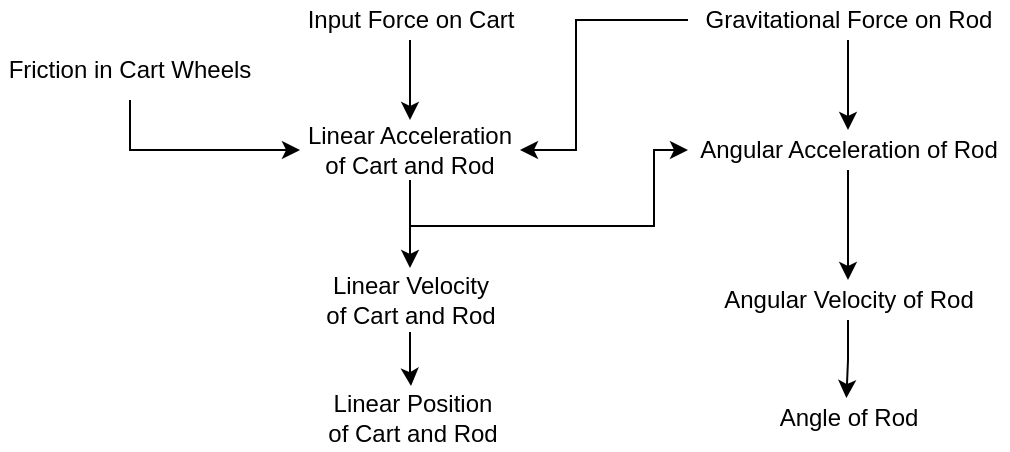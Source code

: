 <mxfile version="17.4.6" type="device"><diagram id="tli9X1TS4tqZUWIns4Qa" name="Page-1"><mxGraphModel dx="677" dy="420" grid="0" gridSize="10" guides="1" tooltips="1" connect="1" arrows="1" fold="1" page="1" pageScale="1" pageWidth="850" pageHeight="1100" math="0" shadow="0"><root><mxCell id="0"/><mxCell id="1" parent="0"/><mxCell id="yMcnDd2JhpTMPo0cB_Tt-17" style="edgeStyle=orthogonalEdgeStyle;rounded=0;orthogonalLoop=1;jettySize=auto;html=1;exitX=0.5;exitY=1;exitDx=0;exitDy=0;entryX=0;entryY=0.5;entryDx=0;entryDy=0;" edge="1" parent="1" source="yMcnDd2JhpTMPo0cB_Tt-1" target="yMcnDd2JhpTMPo0cB_Tt-2"><mxGeometry relative="1" as="geometry"/></mxCell><mxCell id="yMcnDd2JhpTMPo0cB_Tt-1" value="Friction in Cart Wheels" style="text;html=1;strokeColor=none;fillColor=none;align=center;verticalAlign=middle;whiteSpace=wrap;rounded=0;" vertex="1" parent="1"><mxGeometry x="50" y="405" width="130" height="30" as="geometry"/></mxCell><mxCell id="yMcnDd2JhpTMPo0cB_Tt-9" style="edgeStyle=orthogonalEdgeStyle;rounded=0;orthogonalLoop=1;jettySize=auto;html=1;" edge="1" parent="1" source="yMcnDd2JhpTMPo0cB_Tt-2" target="yMcnDd2JhpTMPo0cB_Tt-7"><mxGeometry relative="1" as="geometry"/></mxCell><mxCell id="yMcnDd2JhpTMPo0cB_Tt-22" style="edgeStyle=orthogonalEdgeStyle;rounded=0;orthogonalLoop=1;jettySize=auto;html=1;" edge="1" parent="1" source="yMcnDd2JhpTMPo0cB_Tt-2" target="yMcnDd2JhpTMPo0cB_Tt-4"><mxGeometry relative="1" as="geometry"><Array as="points"><mxPoint x="255" y="498"/><mxPoint x="377" y="498"/><mxPoint x="377" y="460"/></Array></mxGeometry></mxCell><mxCell id="yMcnDd2JhpTMPo0cB_Tt-2" value="Linear Acceleration of Cart and Rod" style="text;html=1;strokeColor=none;fillColor=none;align=center;verticalAlign=middle;whiteSpace=wrap;rounded=0;" vertex="1" parent="1"><mxGeometry x="200" y="445" width="110" height="30" as="geometry"/></mxCell><mxCell id="yMcnDd2JhpTMPo0cB_Tt-16" style="edgeStyle=orthogonalEdgeStyle;rounded=0;orthogonalLoop=1;jettySize=auto;html=1;" edge="1" parent="1" source="yMcnDd2JhpTMPo0cB_Tt-3" target="yMcnDd2JhpTMPo0cB_Tt-2"><mxGeometry relative="1" as="geometry"/></mxCell><mxCell id="yMcnDd2JhpTMPo0cB_Tt-3" value="Input Force on Cart" style="text;html=1;align=center;verticalAlign=middle;resizable=0;points=[];autosize=1;strokeColor=none;fillColor=none;" vertex="1" parent="1"><mxGeometry x="195" y="385" width="120" height="20" as="geometry"/></mxCell><mxCell id="yMcnDd2JhpTMPo0cB_Tt-18" style="edgeStyle=orthogonalEdgeStyle;rounded=0;orthogonalLoop=1;jettySize=auto;html=1;" edge="1" parent="1" source="yMcnDd2JhpTMPo0cB_Tt-4" target="yMcnDd2JhpTMPo0cB_Tt-5"><mxGeometry relative="1" as="geometry"/></mxCell><mxCell id="yMcnDd2JhpTMPo0cB_Tt-4" value="Angular Acceleration of Rod" style="text;html=1;align=center;verticalAlign=middle;resizable=0;points=[];autosize=1;strokeColor=none;fillColor=none;" vertex="1" parent="1"><mxGeometry x="394" y="450" width="160" height="20" as="geometry"/></mxCell><mxCell id="yMcnDd2JhpTMPo0cB_Tt-19" style="edgeStyle=orthogonalEdgeStyle;rounded=0;orthogonalLoop=1;jettySize=auto;html=1;entryX=0.49;entryY=0;entryDx=0;entryDy=0;entryPerimeter=0;" edge="1" parent="1" source="yMcnDd2JhpTMPo0cB_Tt-5" target="yMcnDd2JhpTMPo0cB_Tt-6"><mxGeometry relative="1" as="geometry"/></mxCell><mxCell id="yMcnDd2JhpTMPo0cB_Tt-5" value="Angular Velocity of Rod&lt;br&gt;" style="text;html=1;align=center;verticalAlign=middle;resizable=0;points=[];autosize=1;strokeColor=none;fillColor=none;" vertex="1" parent="1"><mxGeometry x="404" y="525" width="140" height="20" as="geometry"/></mxCell><mxCell id="yMcnDd2JhpTMPo0cB_Tt-6" value="Angle of Rod" style="text;html=1;align=center;verticalAlign=middle;resizable=0;points=[];autosize=1;strokeColor=none;fillColor=none;" vertex="1" parent="1"><mxGeometry x="434" y="584" width="80" height="20" as="geometry"/></mxCell><mxCell id="yMcnDd2JhpTMPo0cB_Tt-12" style="edgeStyle=orthogonalEdgeStyle;rounded=0;orthogonalLoop=1;jettySize=auto;html=1;" edge="1" parent="1" source="yMcnDd2JhpTMPo0cB_Tt-7" target="yMcnDd2JhpTMPo0cB_Tt-8"><mxGeometry relative="1" as="geometry"/></mxCell><mxCell id="yMcnDd2JhpTMPo0cB_Tt-7" value="Linear Velocity &lt;br&gt;of Cart and Rod" style="text;html=1;align=center;verticalAlign=middle;resizable=0;points=[];autosize=1;strokeColor=none;fillColor=none;" vertex="1" parent="1"><mxGeometry x="207.5" y="519" width="95" height="32" as="geometry"/></mxCell><mxCell id="yMcnDd2JhpTMPo0cB_Tt-8" value="Linear Position &lt;br&gt;of Cart and Rod" style="text;html=1;align=center;verticalAlign=middle;resizable=0;points=[];autosize=1;strokeColor=none;fillColor=none;" vertex="1" parent="1"><mxGeometry x="208" y="578" width="95" height="32" as="geometry"/></mxCell><mxCell id="yMcnDd2JhpTMPo0cB_Tt-14" style="edgeStyle=orthogonalEdgeStyle;rounded=0;orthogonalLoop=1;jettySize=auto;html=1;" edge="1" parent="1" source="yMcnDd2JhpTMPo0cB_Tt-13" target="yMcnDd2JhpTMPo0cB_Tt-4"><mxGeometry relative="1" as="geometry"/></mxCell><mxCell id="yMcnDd2JhpTMPo0cB_Tt-24" style="edgeStyle=orthogonalEdgeStyle;rounded=0;orthogonalLoop=1;jettySize=auto;html=1;entryX=1;entryY=0.5;entryDx=0;entryDy=0;" edge="1" parent="1" source="yMcnDd2JhpTMPo0cB_Tt-13" target="yMcnDd2JhpTMPo0cB_Tt-2"><mxGeometry relative="1" as="geometry"><Array as="points"><mxPoint x="338" y="395"/><mxPoint x="338" y="460"/></Array></mxGeometry></mxCell><mxCell id="yMcnDd2JhpTMPo0cB_Tt-13" value="Gravitational Force on Rod" style="text;html=1;align=center;verticalAlign=middle;resizable=0;points=[];autosize=1;strokeColor=none;fillColor=none;" vertex="1" parent="1"><mxGeometry x="394" y="385" width="160" height="20" as="geometry"/></mxCell></root></mxGraphModel></diagram></mxfile>